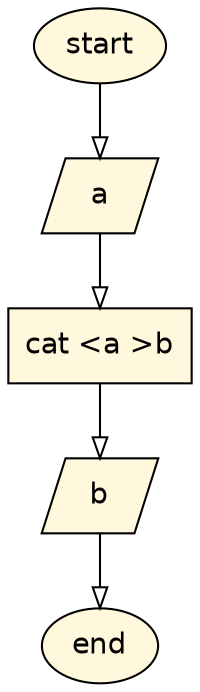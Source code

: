 digraph {
"5463eed4-1657-44f1-bfab-38ab382cb604" [label="start", shape=ellipse, style=filled, fillcolor=cornsilk, fontname=Helvetica];
"5463eed4-1657-44f1-bfab-38ab382cb604" -> "dc7e9b0f-7e10-43f4-a726-26ab9bd377aa" [taillabel="", arrowhead=onormal, fontname=Helvetica];
"4298d772-98be-49cf-9d5d-b4e9184b3349" [label="b", shape=parallelogram, style=filled, fillcolor=cornsilk, fontname=Helvetica];
"4298d772-98be-49cf-9d5d-b4e9184b3349" -> "6157db36-5111-4951-a1ac-d40876f4270e" [taillabel="", arrowhead=onormal, fontname=Helvetica];
"e908c716-f8d1-4fb0-b901-56c9e12e927a" [label="cat <a >b", shape=box, style=filled, fillcolor=cornsilk, fontname=Helvetica];
"e908c716-f8d1-4fb0-b901-56c9e12e927a" -> "4298d772-98be-49cf-9d5d-b4e9184b3349" [taillabel="", arrowhead=onormal, fontname=Helvetica];
"6157db36-5111-4951-a1ac-d40876f4270e" [label="end", shape=ellipse, style=filled, fillcolor=cornsilk, fontname=Helvetica];
"dc7e9b0f-7e10-43f4-a726-26ab9bd377aa" [label="a", shape=parallelogram, style=filled, fillcolor=cornsilk, fontname=Helvetica];
"dc7e9b0f-7e10-43f4-a726-26ab9bd377aa" -> "e908c716-f8d1-4fb0-b901-56c9e12e927a" [taillabel="", arrowhead=onormal, fontname=Helvetica];
}

